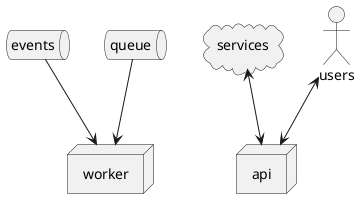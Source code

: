 @startuml
'Autoinclude

node api
node worker
cloud services
actor users
queue queue
queue events

api <-up-> users
api <-up-> services

worker <-up- queue
worker <-up- events
 
@enduml